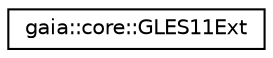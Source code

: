 digraph G
{
  edge [fontname="Helvetica",fontsize="10",labelfontname="Helvetica",labelfontsize="10"];
  node [fontname="Helvetica",fontsize="10",shape=record];
  rankdir=LR;
  Node1 [label="gaia::core::GLES11Ext",height=0.2,width=0.4,color="black", fillcolor="white", style="filled",URL="$df/dec/classgaia_1_1core_1_1_g_l_e_s11_ext.html"];
}
